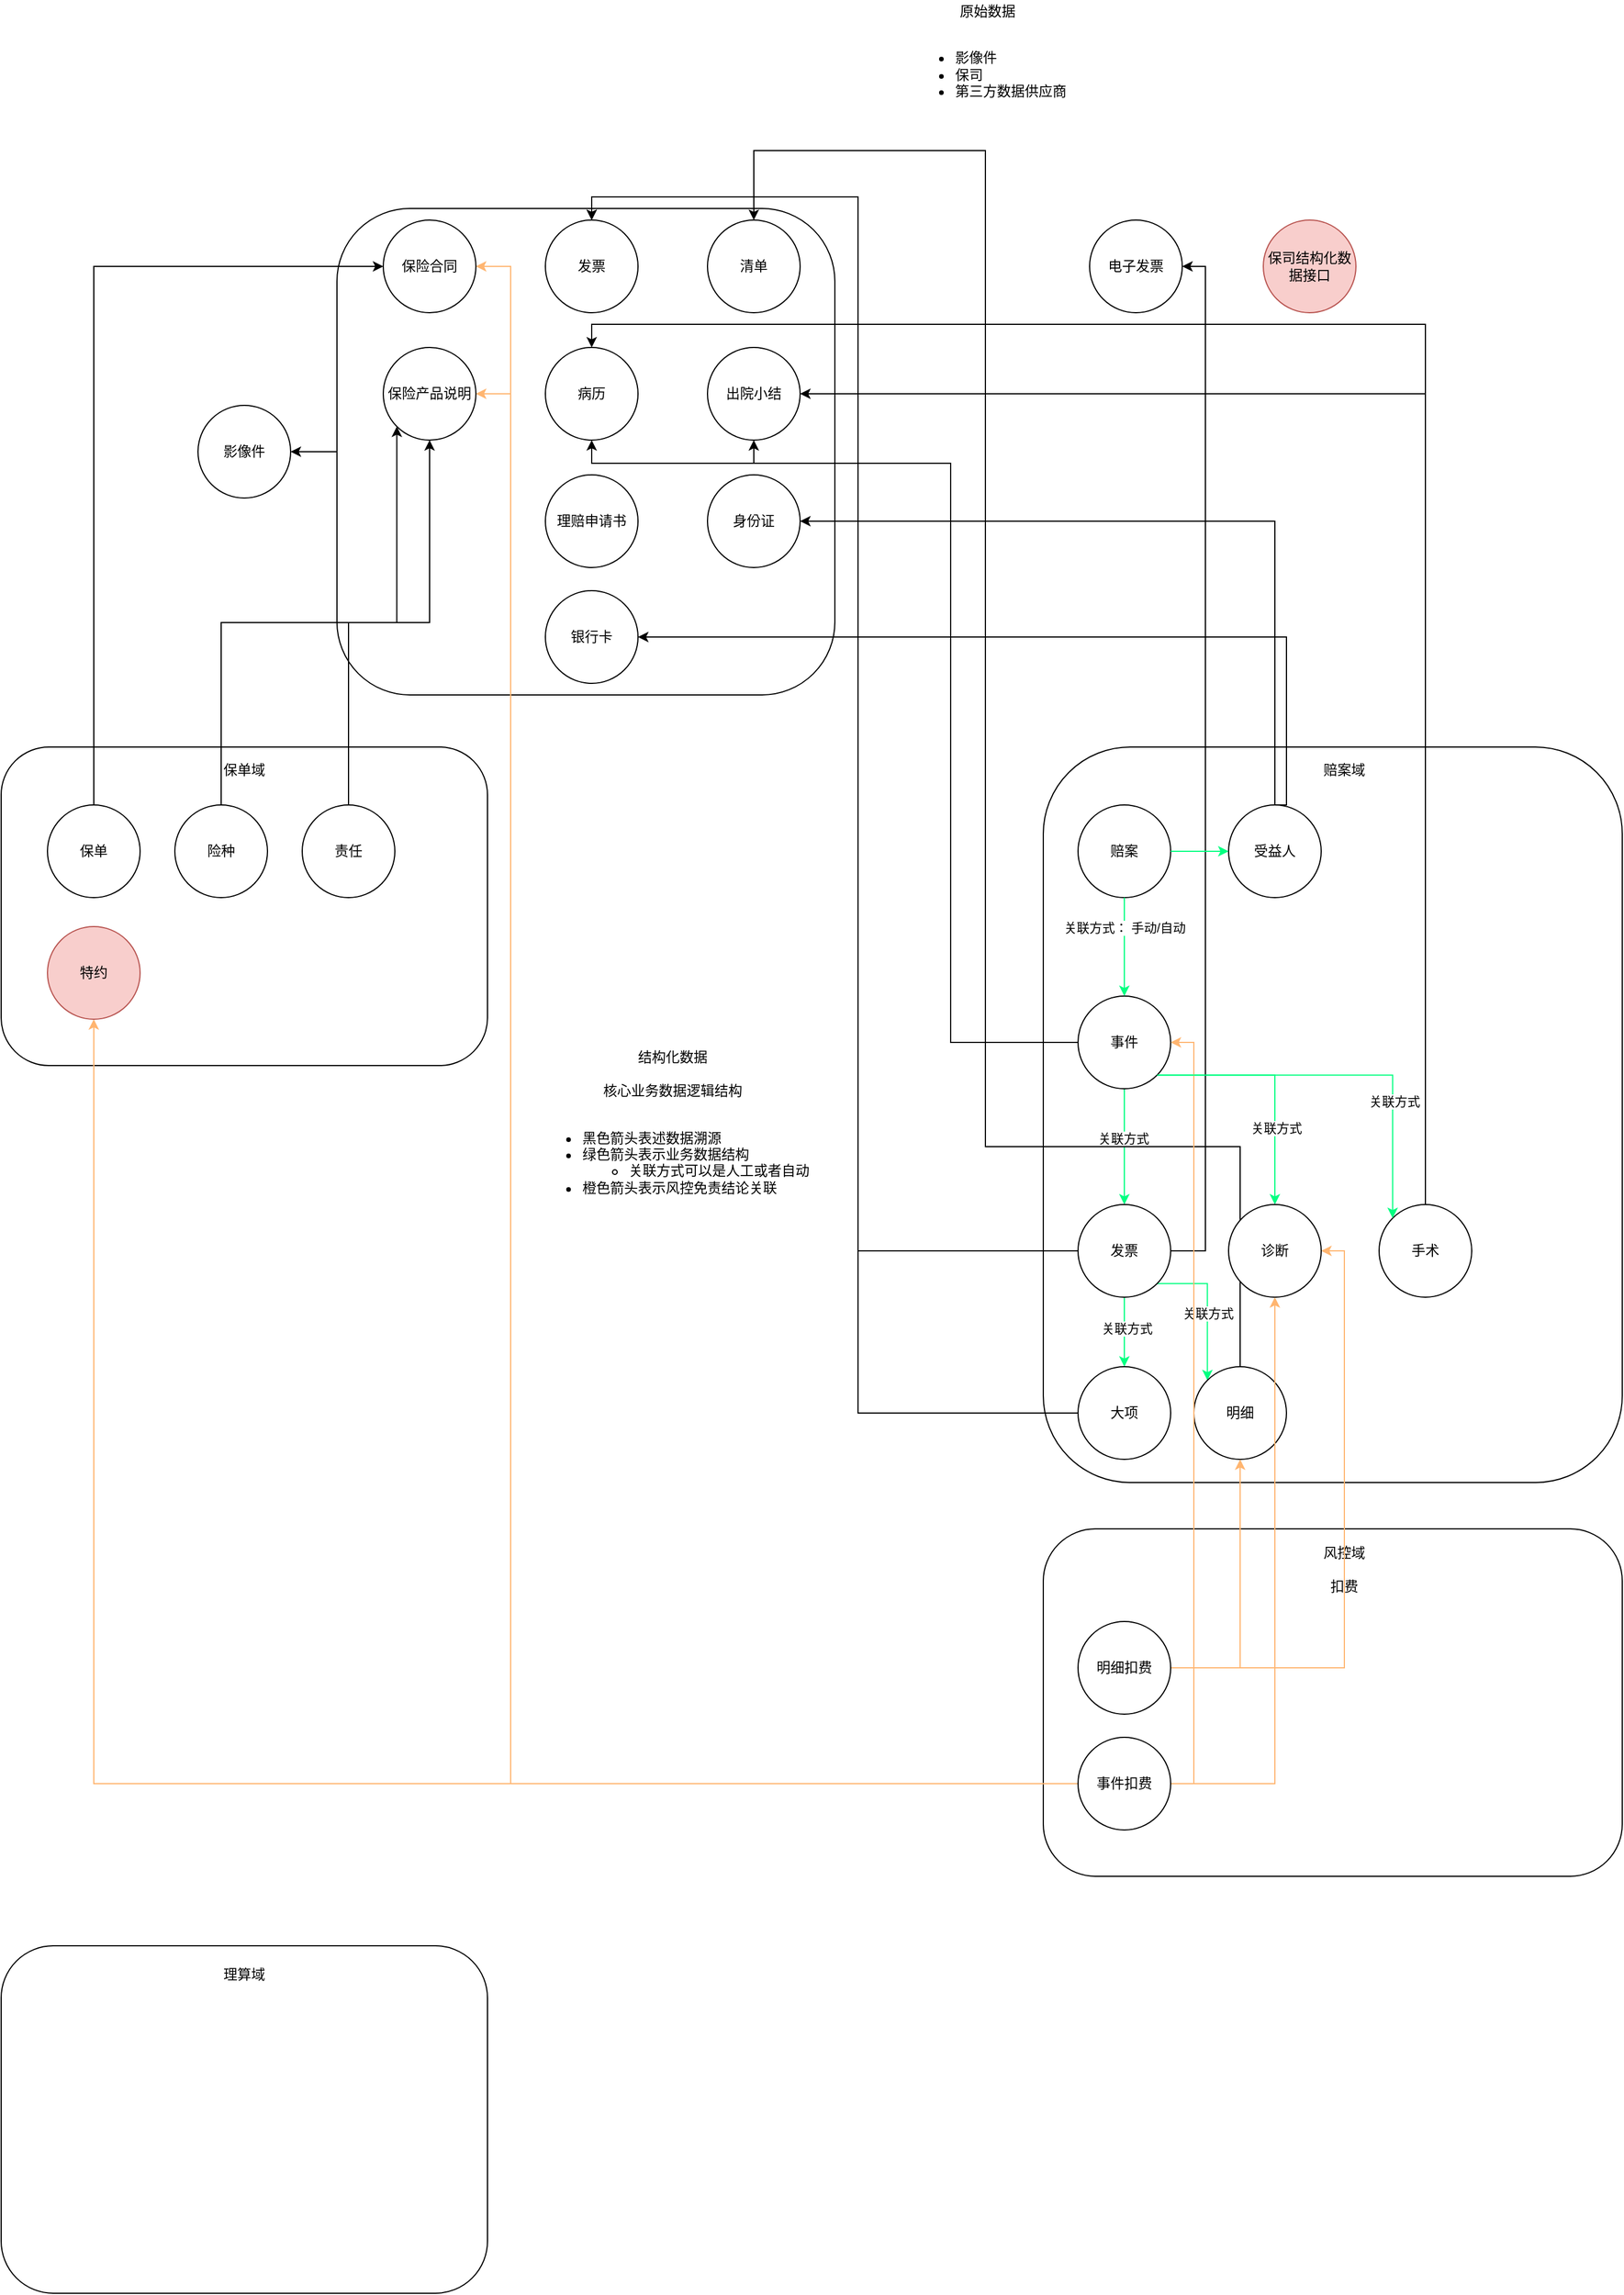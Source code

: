 <mxfile version="21.3.7" type="github">
  <diagram name="第 1 页" id="3h5zJUwpGwOvr-MfMTn_">
    <mxGraphModel dx="2560" dy="2262" grid="1" gridSize="10" guides="1" tooltips="1" connect="1" arrows="1" fold="1" page="1" pageScale="1" pageWidth="850" pageHeight="1100" math="0" shadow="0">
      <root>
        <mxCell id="0" />
        <mxCell id="1" parent="0" />
        <mxCell id="QFRCmELiZ-__mwp6iGmJ-59" style="edgeStyle=orthogonalEdgeStyle;rounded=0;orthogonalLoop=1;jettySize=auto;html=1;exitX=0;exitY=0.5;exitDx=0;exitDy=0;" edge="1" parent="1" source="QFRCmELiZ-__mwp6iGmJ-52" target="QFRCmELiZ-__mwp6iGmJ-51">
          <mxGeometry relative="1" as="geometry" />
        </mxCell>
        <mxCell id="QFRCmELiZ-__mwp6iGmJ-52" value="" style="rounded=1;whiteSpace=wrap;html=1;" vertex="1" parent="1">
          <mxGeometry x="-90" y="130" width="430" height="420" as="geometry" />
        </mxCell>
        <mxCell id="QFRCmELiZ-__mwp6iGmJ-5" value="结构化数据&lt;br&gt;&lt;br&gt;核心业务数据逻辑结构&lt;br&gt;&lt;br&gt;&lt;ul&gt;&lt;li style=&quot;text-align: left;&quot;&gt;黑色箭头表述数据溯源&lt;/li&gt;&lt;li style=&quot;text-align: left;&quot;&gt;绿色箭头表示业务数据结构&lt;/li&gt;&lt;ul&gt;&lt;li style=&quot;text-align: left;&quot;&gt;关联方式可以是人工或者自动&lt;/li&gt;&lt;/ul&gt;&lt;li style=&quot;text-align: left;&quot;&gt;橙色箭头表示风控免责结论关联&lt;/li&gt;&lt;/ul&gt;" style="text;html=1;strokeColor=none;fillColor=none;align=center;verticalAlign=middle;whiteSpace=wrap;rounded=0;" vertex="1" parent="1">
          <mxGeometry x="70" y="850" width="260" height="150" as="geometry" />
        </mxCell>
        <mxCell id="QFRCmELiZ-__mwp6iGmJ-6" value="" style="rounded=1;whiteSpace=wrap;html=1;movable=1;resizable=1;rotatable=1;deletable=1;editable=1;locked=0;connectable=1;" vertex="1" parent="1">
          <mxGeometry x="-380" y="595" width="420" height="275" as="geometry" />
        </mxCell>
        <mxCell id="QFRCmELiZ-__mwp6iGmJ-7" value="保单域" style="text;html=1;strokeColor=none;fillColor=none;align=center;verticalAlign=middle;whiteSpace=wrap;rounded=0;movable=1;resizable=1;rotatable=1;deletable=1;editable=1;locked=0;connectable=1;" vertex="1" parent="1">
          <mxGeometry x="-200" y="600" width="60" height="30" as="geometry" />
        </mxCell>
        <mxCell id="QFRCmELiZ-__mwp6iGmJ-8" value="" style="rounded=1;whiteSpace=wrap;html=1;" vertex="1" parent="1">
          <mxGeometry x="520" y="595" width="500" height="635" as="geometry" />
        </mxCell>
        <mxCell id="QFRCmELiZ-__mwp6iGmJ-9" value="赔案域" style="text;html=1;strokeColor=none;fillColor=none;align=center;verticalAlign=middle;whiteSpace=wrap;rounded=0;" vertex="1" parent="1">
          <mxGeometry x="750" y="600" width="60" height="30" as="geometry" />
        </mxCell>
        <mxCell id="QFRCmELiZ-__mwp6iGmJ-24" value="原始数据&lt;br&gt;&lt;br&gt;&lt;div style=&quot;text-align: left;&quot;&gt;&lt;ul&gt;&lt;li&gt;&lt;span style=&quot;background-color: initial;&quot;&gt;影像件&lt;/span&gt;&lt;/li&gt;&lt;li&gt;&lt;span style=&quot;background-color: initial;&quot;&gt;保司&lt;/span&gt;&lt;/li&gt;&lt;li&gt;&lt;span style=&quot;background-color: initial;&quot;&gt;第三方数据供应商&lt;/span&gt;&lt;/li&gt;&lt;/ul&gt;&lt;/div&gt;" style="text;html=1;strokeColor=none;fillColor=none;align=center;verticalAlign=middle;whiteSpace=wrap;rounded=0;" vertex="1" parent="1">
          <mxGeometry x="402.5" y="-50" width="137.5" height="100" as="geometry" />
        </mxCell>
        <mxCell id="QFRCmELiZ-__mwp6iGmJ-28" value="发票" style="ellipse;whiteSpace=wrap;html=1;aspect=fixed;" vertex="1" parent="1">
          <mxGeometry x="90" y="140" width="80" height="80" as="geometry" />
        </mxCell>
        <mxCell id="QFRCmELiZ-__mwp6iGmJ-29" value="清单" style="ellipse;whiteSpace=wrap;html=1;aspect=fixed;" vertex="1" parent="1">
          <mxGeometry x="230" y="140" width="80" height="80" as="geometry" />
        </mxCell>
        <mxCell id="QFRCmELiZ-__mwp6iGmJ-30" value="病历" style="ellipse;whiteSpace=wrap;html=1;aspect=fixed;" vertex="1" parent="1">
          <mxGeometry x="90" y="250" width="80" height="80" as="geometry" />
        </mxCell>
        <mxCell id="QFRCmELiZ-__mwp6iGmJ-31" value="出院小结" style="ellipse;whiteSpace=wrap;html=1;aspect=fixed;" vertex="1" parent="1">
          <mxGeometry x="230" y="250" width="80" height="80" as="geometry" />
        </mxCell>
        <mxCell id="QFRCmELiZ-__mwp6iGmJ-32" value="电子发票" style="ellipse;whiteSpace=wrap;html=1;aspect=fixed;" vertex="1" parent="1">
          <mxGeometry x="560" y="140" width="80" height="80" as="geometry" />
        </mxCell>
        <mxCell id="QFRCmELiZ-__mwp6iGmJ-33" value="" style="rounded=1;whiteSpace=wrap;html=1;" vertex="1" parent="1">
          <mxGeometry x="-380" y="1630" width="420" height="300" as="geometry" />
        </mxCell>
        <mxCell id="QFRCmELiZ-__mwp6iGmJ-34" value="理算域" style="text;html=1;strokeColor=none;fillColor=none;align=center;verticalAlign=middle;whiteSpace=wrap;rounded=0;" vertex="1" parent="1">
          <mxGeometry x="-200" y="1640" width="60" height="30" as="geometry" />
        </mxCell>
        <mxCell id="QFRCmELiZ-__mwp6iGmJ-35" value="" style="rounded=1;whiteSpace=wrap;html=1;" vertex="1" parent="1">
          <mxGeometry x="520" y="1270" width="500" height="300" as="geometry" />
        </mxCell>
        <mxCell id="QFRCmELiZ-__mwp6iGmJ-36" value="风控域&lt;br&gt;&lt;br&gt;扣费" style="text;html=1;strokeColor=none;fillColor=none;align=center;verticalAlign=middle;whiteSpace=wrap;rounded=0;" vertex="1" parent="1">
          <mxGeometry x="750" y="1290" width="60" height="30" as="geometry" />
        </mxCell>
        <mxCell id="QFRCmELiZ-__mwp6iGmJ-37" value="赔案" style="ellipse;whiteSpace=wrap;html=1;aspect=fixed;" vertex="1" parent="1">
          <mxGeometry x="550" y="645" width="80" height="80" as="geometry" />
        </mxCell>
        <mxCell id="QFRCmELiZ-__mwp6iGmJ-49" style="edgeStyle=orthogonalEdgeStyle;rounded=0;orthogonalLoop=1;jettySize=auto;html=1;exitX=0;exitY=0.5;exitDx=0;exitDy=0;entryX=0.5;entryY=1;entryDx=0;entryDy=0;" edge="1" parent="1" source="QFRCmELiZ-__mwp6iGmJ-38" target="QFRCmELiZ-__mwp6iGmJ-31">
          <mxGeometry relative="1" as="geometry">
            <Array as="points">
              <mxPoint x="440" y="850" />
              <mxPoint x="440" y="350" />
              <mxPoint x="270" y="350" />
            </Array>
          </mxGeometry>
        </mxCell>
        <mxCell id="QFRCmELiZ-__mwp6iGmJ-58" style="edgeStyle=orthogonalEdgeStyle;rounded=0;orthogonalLoop=1;jettySize=auto;html=1;exitX=0;exitY=0.5;exitDx=0;exitDy=0;entryX=0.5;entryY=1;entryDx=0;entryDy=0;" edge="1" parent="1" source="QFRCmELiZ-__mwp6iGmJ-38" target="QFRCmELiZ-__mwp6iGmJ-30">
          <mxGeometry relative="1" as="geometry">
            <Array as="points">
              <mxPoint x="440" y="850" />
              <mxPoint x="440" y="350" />
              <mxPoint x="130" y="350" />
            </Array>
          </mxGeometry>
        </mxCell>
        <mxCell id="QFRCmELiZ-__mwp6iGmJ-79" style="edgeStyle=orthogonalEdgeStyle;rounded=0;orthogonalLoop=1;jettySize=auto;html=1;exitX=0.5;exitY=1;exitDx=0;exitDy=0;entryX=0.5;entryY=0;entryDx=0;entryDy=0;strokeColor=#00FF80;" edge="1" parent="1" source="QFRCmELiZ-__mwp6iGmJ-38" target="QFRCmELiZ-__mwp6iGmJ-42">
          <mxGeometry relative="1" as="geometry" />
        </mxCell>
        <mxCell id="QFRCmELiZ-__mwp6iGmJ-82" value="关联方式" style="edgeLabel;html=1;align=center;verticalAlign=middle;resizable=0;points=[];" vertex="1" connectable="0" parent="QFRCmELiZ-__mwp6iGmJ-79">
          <mxGeometry x="-0.148" y="-1" relative="1" as="geometry">
            <mxPoint as="offset" />
          </mxGeometry>
        </mxCell>
        <mxCell id="QFRCmELiZ-__mwp6iGmJ-83" style="edgeStyle=orthogonalEdgeStyle;rounded=0;orthogonalLoop=1;jettySize=auto;html=1;exitX=1;exitY=1;exitDx=0;exitDy=0;entryX=0.5;entryY=0;entryDx=0;entryDy=0;strokeColor=#00FF80;" edge="1" parent="1" source="QFRCmELiZ-__mwp6iGmJ-38" target="QFRCmELiZ-__mwp6iGmJ-62">
          <mxGeometry relative="1" as="geometry" />
        </mxCell>
        <mxCell id="QFRCmELiZ-__mwp6iGmJ-84" value="关联方式" style="edgeLabel;html=1;align=center;verticalAlign=middle;resizable=0;points=[];" vertex="1" connectable="0" parent="QFRCmELiZ-__mwp6iGmJ-83">
          <mxGeometry x="0.382" y="1" relative="1" as="geometry">
            <mxPoint as="offset" />
          </mxGeometry>
        </mxCell>
        <mxCell id="QFRCmELiZ-__mwp6iGmJ-38" value="事件" style="ellipse;whiteSpace=wrap;html=1;aspect=fixed;" vertex="1" parent="1">
          <mxGeometry x="550" y="810" width="80" height="80" as="geometry" />
        </mxCell>
        <mxCell id="QFRCmELiZ-__mwp6iGmJ-39" value="理赔申请书" style="ellipse;whiteSpace=wrap;html=1;aspect=fixed;" vertex="1" parent="1">
          <mxGeometry x="90" y="360" width="80" height="80" as="geometry" />
        </mxCell>
        <mxCell id="QFRCmELiZ-__mwp6iGmJ-40" value="身份证" style="ellipse;whiteSpace=wrap;html=1;aspect=fixed;" vertex="1" parent="1">
          <mxGeometry x="230" y="360" width="80" height="80" as="geometry" />
        </mxCell>
        <mxCell id="QFRCmELiZ-__mwp6iGmJ-41" value="银行卡" style="ellipse;whiteSpace=wrap;html=1;aspect=fixed;" vertex="1" parent="1">
          <mxGeometry x="90" y="460" width="80" height="80" as="geometry" />
        </mxCell>
        <mxCell id="QFRCmELiZ-__mwp6iGmJ-50" style="edgeStyle=orthogonalEdgeStyle;rounded=0;orthogonalLoop=1;jettySize=auto;html=1;exitX=0;exitY=0.5;exitDx=0;exitDy=0;entryX=0.5;entryY=0;entryDx=0;entryDy=0;" edge="1" parent="1" source="QFRCmELiZ-__mwp6iGmJ-42" target="QFRCmELiZ-__mwp6iGmJ-28">
          <mxGeometry relative="1" as="geometry" />
        </mxCell>
        <mxCell id="QFRCmELiZ-__mwp6iGmJ-57" style="edgeStyle=orthogonalEdgeStyle;rounded=0;orthogonalLoop=1;jettySize=auto;html=1;exitX=1;exitY=0.5;exitDx=0;exitDy=0;entryX=1;entryY=0.5;entryDx=0;entryDy=0;" edge="1" parent="1" source="QFRCmELiZ-__mwp6iGmJ-42" target="QFRCmELiZ-__mwp6iGmJ-32">
          <mxGeometry relative="1" as="geometry" />
        </mxCell>
        <mxCell id="QFRCmELiZ-__mwp6iGmJ-89" style="edgeStyle=orthogonalEdgeStyle;rounded=0;orthogonalLoop=1;jettySize=auto;html=1;exitX=0.5;exitY=1;exitDx=0;exitDy=0;strokeColor=#00FF80;" edge="1" parent="1" source="QFRCmELiZ-__mwp6iGmJ-42" target="QFRCmELiZ-__mwp6iGmJ-43">
          <mxGeometry relative="1" as="geometry" />
        </mxCell>
        <mxCell id="QFRCmELiZ-__mwp6iGmJ-90" value="关联方式" style="edgeLabel;html=1;align=center;verticalAlign=middle;resizable=0;points=[];" vertex="1" connectable="0" parent="QFRCmELiZ-__mwp6iGmJ-89">
          <mxGeometry x="-0.1" y="2" relative="1" as="geometry">
            <mxPoint as="offset" />
          </mxGeometry>
        </mxCell>
        <mxCell id="QFRCmELiZ-__mwp6iGmJ-91" style="edgeStyle=orthogonalEdgeStyle;rounded=0;orthogonalLoop=1;jettySize=auto;html=1;exitX=1;exitY=1;exitDx=0;exitDy=0;entryX=0;entryY=0;entryDx=0;entryDy=0;strokeColor=#00FF80;" edge="1" parent="1" source="QFRCmELiZ-__mwp6iGmJ-42" target="QFRCmELiZ-__mwp6iGmJ-44">
          <mxGeometry relative="1" as="geometry" />
        </mxCell>
        <mxCell id="QFRCmELiZ-__mwp6iGmJ-92" value="关联方式" style="edgeLabel;html=1;align=center;verticalAlign=middle;resizable=0;points=[];" vertex="1" connectable="0" parent="QFRCmELiZ-__mwp6iGmJ-91">
          <mxGeometry x="0.09" relative="1" as="geometry">
            <mxPoint as="offset" />
          </mxGeometry>
        </mxCell>
        <mxCell id="QFRCmELiZ-__mwp6iGmJ-42" value="发票" style="ellipse;whiteSpace=wrap;html=1;aspect=fixed;" vertex="1" parent="1">
          <mxGeometry x="550" y="990" width="80" height="80" as="geometry" />
        </mxCell>
        <mxCell id="QFRCmELiZ-__mwp6iGmJ-55" style="edgeStyle=orthogonalEdgeStyle;rounded=0;orthogonalLoop=1;jettySize=auto;html=1;exitX=0;exitY=0.5;exitDx=0;exitDy=0;entryX=0.5;entryY=0;entryDx=0;entryDy=0;" edge="1" parent="1" source="QFRCmELiZ-__mwp6iGmJ-43" target="QFRCmELiZ-__mwp6iGmJ-28">
          <mxGeometry relative="1" as="geometry" />
        </mxCell>
        <mxCell id="QFRCmELiZ-__mwp6iGmJ-43" value="大项" style="ellipse;whiteSpace=wrap;html=1;aspect=fixed;" vertex="1" parent="1">
          <mxGeometry x="550" y="1130" width="80" height="80" as="geometry" />
        </mxCell>
        <mxCell id="QFRCmELiZ-__mwp6iGmJ-56" style="edgeStyle=orthogonalEdgeStyle;rounded=0;orthogonalLoop=1;jettySize=auto;html=1;exitX=0.5;exitY=0;exitDx=0;exitDy=0;entryX=0.5;entryY=0;entryDx=0;entryDy=0;" edge="1" parent="1" source="QFRCmELiZ-__mwp6iGmJ-44" target="QFRCmELiZ-__mwp6iGmJ-29">
          <mxGeometry relative="1" as="geometry">
            <Array as="points">
              <mxPoint x="690" y="940" />
              <mxPoint x="470" y="940" />
              <mxPoint x="470" y="80" />
              <mxPoint x="270" y="80" />
            </Array>
          </mxGeometry>
        </mxCell>
        <mxCell id="QFRCmELiZ-__mwp6iGmJ-44" value="明细" style="ellipse;whiteSpace=wrap;html=1;aspect=fixed;" vertex="1" parent="1">
          <mxGeometry x="650" y="1130" width="80" height="80" as="geometry" />
        </mxCell>
        <mxCell id="QFRCmELiZ-__mwp6iGmJ-47" style="edgeStyle=orthogonalEdgeStyle;rounded=0;orthogonalLoop=1;jettySize=auto;html=1;exitX=0.5;exitY=0;exitDx=0;exitDy=0;entryX=1;entryY=0.5;entryDx=0;entryDy=0;" edge="1" parent="1" source="QFRCmELiZ-__mwp6iGmJ-45" target="QFRCmELiZ-__mwp6iGmJ-41">
          <mxGeometry relative="1" as="geometry">
            <Array as="points">
              <mxPoint x="730" y="500" />
            </Array>
          </mxGeometry>
        </mxCell>
        <mxCell id="QFRCmELiZ-__mwp6iGmJ-48" style="edgeStyle=orthogonalEdgeStyle;rounded=0;orthogonalLoop=1;jettySize=auto;html=1;exitX=0.5;exitY=0;exitDx=0;exitDy=0;entryX=1;entryY=0.5;entryDx=0;entryDy=0;" edge="1" parent="1" source="QFRCmELiZ-__mwp6iGmJ-45" target="QFRCmELiZ-__mwp6iGmJ-40">
          <mxGeometry relative="1" as="geometry" />
        </mxCell>
        <mxCell id="QFRCmELiZ-__mwp6iGmJ-45" value="受益人" style="ellipse;whiteSpace=wrap;html=1;aspect=fixed;" vertex="1" parent="1">
          <mxGeometry x="680" y="645" width="80" height="80" as="geometry" />
        </mxCell>
        <mxCell id="QFRCmELiZ-__mwp6iGmJ-51" value="影像件" style="ellipse;whiteSpace=wrap;html=1;aspect=fixed;" vertex="1" parent="1">
          <mxGeometry x="-210" y="300" width="80" height="80" as="geometry" />
        </mxCell>
        <mxCell id="QFRCmELiZ-__mwp6iGmJ-61" style="edgeStyle=orthogonalEdgeStyle;rounded=0;orthogonalLoop=1;jettySize=auto;html=1;exitX=1;exitY=0.5;exitDx=0;exitDy=0;entryX=0.5;entryY=1;entryDx=0;entryDy=0;strokeColor=#FFB570;" edge="1" parent="1" source="QFRCmELiZ-__mwp6iGmJ-60" target="QFRCmELiZ-__mwp6iGmJ-44">
          <mxGeometry relative="1" as="geometry" />
        </mxCell>
        <mxCell id="QFRCmELiZ-__mwp6iGmJ-64" style="edgeStyle=orthogonalEdgeStyle;rounded=0;orthogonalLoop=1;jettySize=auto;html=1;exitX=1;exitY=0.5;exitDx=0;exitDy=0;entryX=1;entryY=0.5;entryDx=0;entryDy=0;strokeColor=#FFB570;" edge="1" parent="1" source="QFRCmELiZ-__mwp6iGmJ-60" target="QFRCmELiZ-__mwp6iGmJ-62">
          <mxGeometry relative="1" as="geometry" />
        </mxCell>
        <mxCell id="QFRCmELiZ-__mwp6iGmJ-60" value="明细扣费" style="ellipse;whiteSpace=wrap;html=1;aspect=fixed;" vertex="1" parent="1">
          <mxGeometry x="550" y="1350" width="80" height="80" as="geometry" />
        </mxCell>
        <mxCell id="QFRCmELiZ-__mwp6iGmJ-62" value="诊断" style="ellipse;whiteSpace=wrap;html=1;aspect=fixed;" vertex="1" parent="1">
          <mxGeometry x="680" y="990" width="80" height="80" as="geometry" />
        </mxCell>
        <mxCell id="QFRCmELiZ-__mwp6iGmJ-85" style="edgeStyle=orthogonalEdgeStyle;rounded=0;orthogonalLoop=1;jettySize=auto;html=1;exitX=0.5;exitY=0;exitDx=0;exitDy=0;entryX=1;entryY=0.5;entryDx=0;entryDy=0;" edge="1" parent="1" source="QFRCmELiZ-__mwp6iGmJ-63" target="QFRCmELiZ-__mwp6iGmJ-31">
          <mxGeometry relative="1" as="geometry" />
        </mxCell>
        <mxCell id="QFRCmELiZ-__mwp6iGmJ-86" style="edgeStyle=orthogonalEdgeStyle;rounded=0;orthogonalLoop=1;jettySize=auto;html=1;exitX=0.5;exitY=0;exitDx=0;exitDy=0;entryX=0.5;entryY=0;entryDx=0;entryDy=0;" edge="1" parent="1" source="QFRCmELiZ-__mwp6iGmJ-63" target="QFRCmELiZ-__mwp6iGmJ-30">
          <mxGeometry relative="1" as="geometry" />
        </mxCell>
        <mxCell id="QFRCmELiZ-__mwp6iGmJ-63" value="手术" style="ellipse;whiteSpace=wrap;html=1;aspect=fixed;" vertex="1" parent="1">
          <mxGeometry x="810" y="990" width="80" height="80" as="geometry" />
        </mxCell>
        <mxCell id="QFRCmELiZ-__mwp6iGmJ-66" style="edgeStyle=orthogonalEdgeStyle;rounded=0;orthogonalLoop=1;jettySize=auto;html=1;exitX=1;exitY=0.5;exitDx=0;exitDy=0;entryX=0.5;entryY=1;entryDx=0;entryDy=0;strokeColor=#FFB570;" edge="1" parent="1" source="QFRCmELiZ-__mwp6iGmJ-65" target="QFRCmELiZ-__mwp6iGmJ-62">
          <mxGeometry relative="1" as="geometry" />
        </mxCell>
        <mxCell id="QFRCmELiZ-__mwp6iGmJ-67" style="edgeStyle=orthogonalEdgeStyle;rounded=0;orthogonalLoop=1;jettySize=auto;html=1;exitX=1;exitY=0.5;exitDx=0;exitDy=0;entryX=1;entryY=0.5;entryDx=0;entryDy=0;strokeColor=#FFB570;" edge="1" parent="1" source="QFRCmELiZ-__mwp6iGmJ-65" target="QFRCmELiZ-__mwp6iGmJ-38">
          <mxGeometry relative="1" as="geometry" />
        </mxCell>
        <mxCell id="QFRCmELiZ-__mwp6iGmJ-93" style="edgeStyle=orthogonalEdgeStyle;rounded=0;orthogonalLoop=1;jettySize=auto;html=1;exitX=0;exitY=0.5;exitDx=0;exitDy=0;strokeColor=#FFB570;" edge="1" parent="1" source="QFRCmELiZ-__mwp6iGmJ-65" target="QFRCmELiZ-__mwp6iGmJ-71">
          <mxGeometry relative="1" as="geometry" />
        </mxCell>
        <mxCell id="QFRCmELiZ-__mwp6iGmJ-94" style="edgeStyle=orthogonalEdgeStyle;rounded=0;orthogonalLoop=1;jettySize=auto;html=1;exitX=0;exitY=0.5;exitDx=0;exitDy=0;entryX=1;entryY=0.5;entryDx=0;entryDy=0;strokeColor=#FFB570;" edge="1" parent="1" source="QFRCmELiZ-__mwp6iGmJ-65" target="QFRCmELiZ-__mwp6iGmJ-72">
          <mxGeometry relative="1" as="geometry">
            <Array as="points">
              <mxPoint x="60" y="1490" />
              <mxPoint x="60" y="180" />
            </Array>
          </mxGeometry>
        </mxCell>
        <mxCell id="QFRCmELiZ-__mwp6iGmJ-97" style="edgeStyle=orthogonalEdgeStyle;rounded=0;orthogonalLoop=1;jettySize=auto;html=1;exitX=0;exitY=0.5;exitDx=0;exitDy=0;entryX=1;entryY=0.5;entryDx=0;entryDy=0;strokeColor=#FFB570;" edge="1" parent="1" source="QFRCmELiZ-__mwp6iGmJ-65" target="QFRCmELiZ-__mwp6iGmJ-73">
          <mxGeometry relative="1" as="geometry">
            <Array as="points">
              <mxPoint x="60" y="1490" />
              <mxPoint x="60" y="290" />
            </Array>
          </mxGeometry>
        </mxCell>
        <mxCell id="QFRCmELiZ-__mwp6iGmJ-65" value="事件扣费" style="ellipse;whiteSpace=wrap;html=1;aspect=fixed;" vertex="1" parent="1">
          <mxGeometry x="550" y="1450" width="80" height="80" as="geometry" />
        </mxCell>
        <mxCell id="QFRCmELiZ-__mwp6iGmJ-76" style="edgeStyle=orthogonalEdgeStyle;rounded=0;orthogonalLoop=1;jettySize=auto;html=1;exitX=0.5;exitY=0;exitDx=0;exitDy=0;entryX=0;entryY=0.5;entryDx=0;entryDy=0;" edge="1" parent="1" source="QFRCmELiZ-__mwp6iGmJ-68" target="QFRCmELiZ-__mwp6iGmJ-72">
          <mxGeometry relative="1" as="geometry" />
        </mxCell>
        <mxCell id="QFRCmELiZ-__mwp6iGmJ-68" value="保单" style="ellipse;whiteSpace=wrap;html=1;aspect=fixed;" vertex="1" parent="1">
          <mxGeometry x="-340" y="645" width="80" height="80" as="geometry" />
        </mxCell>
        <mxCell id="QFRCmELiZ-__mwp6iGmJ-75" style="edgeStyle=orthogonalEdgeStyle;rounded=0;orthogonalLoop=1;jettySize=auto;html=1;exitX=0.5;exitY=0;exitDx=0;exitDy=0;entryX=0;entryY=1;entryDx=0;entryDy=0;" edge="1" parent="1" source="QFRCmELiZ-__mwp6iGmJ-69" target="QFRCmELiZ-__mwp6iGmJ-73">
          <mxGeometry relative="1" as="geometry" />
        </mxCell>
        <mxCell id="QFRCmELiZ-__mwp6iGmJ-69" value="险种" style="ellipse;whiteSpace=wrap;html=1;aspect=fixed;" vertex="1" parent="1">
          <mxGeometry x="-230" y="645" width="80" height="80" as="geometry" />
        </mxCell>
        <mxCell id="QFRCmELiZ-__mwp6iGmJ-74" style="edgeStyle=orthogonalEdgeStyle;rounded=0;orthogonalLoop=1;jettySize=auto;html=1;exitX=0.5;exitY=0;exitDx=0;exitDy=0;entryX=0.5;entryY=1;entryDx=0;entryDy=0;" edge="1" parent="1" source="QFRCmELiZ-__mwp6iGmJ-70" target="QFRCmELiZ-__mwp6iGmJ-73">
          <mxGeometry relative="1" as="geometry" />
        </mxCell>
        <mxCell id="QFRCmELiZ-__mwp6iGmJ-70" value="责任" style="ellipse;whiteSpace=wrap;html=1;aspect=fixed;" vertex="1" parent="1">
          <mxGeometry x="-120" y="645" width="80" height="80" as="geometry" />
        </mxCell>
        <mxCell id="QFRCmELiZ-__mwp6iGmJ-71" value="特约" style="ellipse;whiteSpace=wrap;html=1;aspect=fixed;fillColor=#f8cecc;strokeColor=#b85450;" vertex="1" parent="1">
          <mxGeometry x="-340" y="750" width="80" height="80" as="geometry" />
        </mxCell>
        <mxCell id="QFRCmELiZ-__mwp6iGmJ-72" value="保险合同" style="ellipse;whiteSpace=wrap;html=1;aspect=fixed;" vertex="1" parent="1">
          <mxGeometry x="-50" y="140" width="80" height="80" as="geometry" />
        </mxCell>
        <mxCell id="QFRCmELiZ-__mwp6iGmJ-73" value="保险产品说明" style="ellipse;whiteSpace=wrap;html=1;aspect=fixed;" vertex="1" parent="1">
          <mxGeometry x="-50" y="250" width="80" height="80" as="geometry" />
        </mxCell>
        <mxCell id="QFRCmELiZ-__mwp6iGmJ-77" value="" style="endArrow=classic;html=1;rounded=0;exitX=0.5;exitY=1;exitDx=0;exitDy=0;entryX=0.5;entryY=0;entryDx=0;entryDy=0;strokeColor=#00FF80;" edge="1" parent="1" source="QFRCmELiZ-__mwp6iGmJ-37" target="QFRCmELiZ-__mwp6iGmJ-38">
          <mxGeometry width="50" height="50" relative="1" as="geometry">
            <mxPoint x="260" y="600" as="sourcePoint" />
            <mxPoint x="310" y="550" as="targetPoint" />
          </mxGeometry>
        </mxCell>
        <mxCell id="QFRCmELiZ-__mwp6iGmJ-80" value="关联方式： 手动/自动" style="edgeLabel;html=1;align=center;verticalAlign=middle;resizable=0;points=[];" vertex="1" connectable="0" parent="QFRCmELiZ-__mwp6iGmJ-77">
          <mxGeometry x="-0.4" relative="1" as="geometry">
            <mxPoint as="offset" />
          </mxGeometry>
        </mxCell>
        <mxCell id="QFRCmELiZ-__mwp6iGmJ-78" value="" style="endArrow=classic;html=1;rounded=0;exitX=1;exitY=0.5;exitDx=0;exitDy=0;entryX=0;entryY=0.5;entryDx=0;entryDy=0;strokeColor=#00FF80;" edge="1" parent="1" source="QFRCmELiZ-__mwp6iGmJ-37" target="QFRCmELiZ-__mwp6iGmJ-45">
          <mxGeometry width="50" height="50" relative="1" as="geometry">
            <mxPoint x="600" y="735" as="sourcePoint" />
            <mxPoint x="600" y="765" as="targetPoint" />
          </mxGeometry>
        </mxCell>
        <mxCell id="QFRCmELiZ-__mwp6iGmJ-87" style="edgeStyle=orthogonalEdgeStyle;rounded=0;orthogonalLoop=1;jettySize=auto;html=1;exitX=1;exitY=1;exitDx=0;exitDy=0;entryX=0;entryY=0;entryDx=0;entryDy=0;strokeColor=#00FF80;" edge="1" parent="1" source="QFRCmELiZ-__mwp6iGmJ-38" target="QFRCmELiZ-__mwp6iGmJ-63">
          <mxGeometry relative="1" as="geometry">
            <mxPoint x="628" y="888" as="sourcePoint" />
            <mxPoint x="730" y="1000" as="targetPoint" />
          </mxGeometry>
        </mxCell>
        <mxCell id="QFRCmELiZ-__mwp6iGmJ-88" value="关联方式" style="edgeLabel;html=1;align=center;verticalAlign=middle;resizable=0;points=[];" vertex="1" connectable="0" parent="QFRCmELiZ-__mwp6iGmJ-87">
          <mxGeometry x="0.382" y="1" relative="1" as="geometry">
            <mxPoint as="offset" />
          </mxGeometry>
        </mxCell>
        <mxCell id="QFRCmELiZ-__mwp6iGmJ-96" value="保司结构化数据接口" style="ellipse;whiteSpace=wrap;html=1;aspect=fixed;fillColor=#f8cecc;strokeColor=#b85450;" vertex="1" parent="1">
          <mxGeometry x="710" y="140" width="80" height="80" as="geometry" />
        </mxCell>
      </root>
    </mxGraphModel>
  </diagram>
</mxfile>
